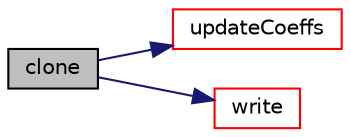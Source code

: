 digraph "clone"
{
  bgcolor="transparent";
  edge [fontname="Helvetica",fontsize="10",labelfontname="Helvetica",labelfontsize="10"];
  node [fontname="Helvetica",fontsize="10",shape=record];
  rankdir="LR";
  Node20 [label="clone",height=0.2,width=0.4,color="black", fillcolor="grey75", style="filled", fontcolor="black"];
  Node20 -> Node21 [color="midnightblue",fontsize="10",style="solid",fontname="Helvetica"];
  Node21 [label="updateCoeffs",height=0.2,width=0.4,color="red",URL="$a22909.html#a7e24eafac629d3733181cd942d4c902f",tooltip="Update the coefficients associated with the patch field. "];
  Node20 -> Node25 [color="midnightblue",fontsize="10",style="solid",fontname="Helvetica"];
  Node25 [label="write",height=0.2,width=0.4,color="red",URL="$a22909.html#a293fdfec8bdfbd5c3913ab4c9f3454ff",tooltip="Write. "];
}
